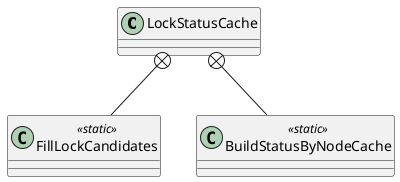 @startuml
class LockStatusCache {
}
class FillLockCandidates <<static>> {
}
class BuildStatusByNodeCache <<static>> {
}
LockStatusCache +-- FillLockCandidates
LockStatusCache +-- BuildStatusByNodeCache
@enduml
